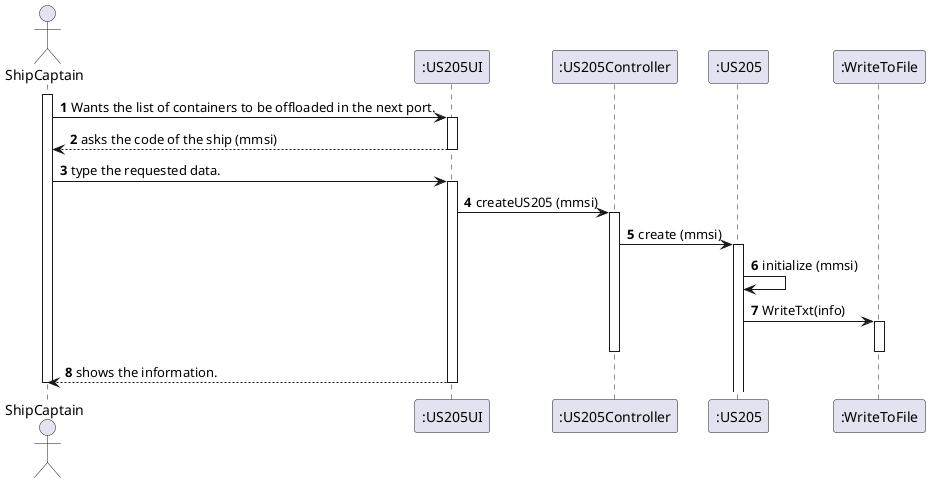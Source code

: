 @startuml
'https://plantuml.com/sequence-diagram


autonumber

actor "ShipCaptain" as SC

participant ":US205UI" as COUI
participant ":US205Controller" as COC
participant ":US205" as US
participant ":WriteToFile" as WT



activate SC

SC -> COUI: Wants the list of containers to be offloaded in the next port.
activate COUI
COUI --> SC: asks the code of the ship (mmsi)
deactivate COUI
SC -> COUI:  type the requested data.

activate COUI
COUI -> COC: createUS205 (mmsi)
activate COC

COC -> US: create (mmsi)
activate US


US -> US:initialize (mmsi)
US -> WT: WriteTxt(info)
activate WT
deactivate WT


deactivate COC
COUI --> SC: shows the information.

deactivate COUI
deactivate SC
@enduml